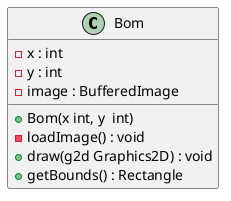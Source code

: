 @startuml
class Bom{
- x : int 
- y : int 
- image : BufferedImage

+ Bom(x int, y  int) 
- loadImage() : void 
+ draw(g2d Graphics2D) : void 
+ getBounds() : Rectangle    
}
@enduml